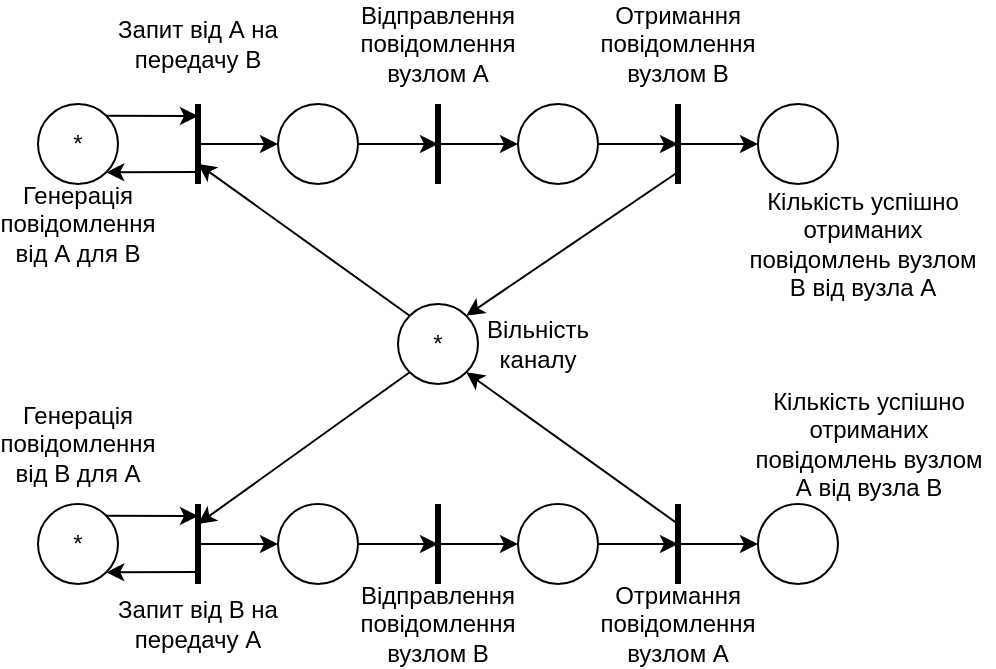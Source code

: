 <mxGraphModel dx="1075" dy="733" grid="1" gridSize="10" guides="1" tooltips="1" connect="1" arrows="1" fold="1" page="1" pageScale="1" pageWidth="850" pageHeight="1100" background="#ffffff"><root><mxCell id="0"/><mxCell id="1" parent="0"/><mxCell id="2" value="*" style="ellipse;whiteSpace=wrap;html=1;aspect=fixed;" parent="1" vertex="1"><mxGeometry x="90" y="80" width="40" height="40" as="geometry"/></mxCell><mxCell id="3" value="" style="endArrow=none;html=1;strokeWidth=3;" parent="1" edge="1"><mxGeometry width="50" height="50" relative="1" as="geometry"><mxPoint x="170" y="120" as="sourcePoint"/><mxPoint x="170" y="80" as="targetPoint"/></mxGeometry></mxCell><mxCell id="4" value="" style="endArrow=classic;html=1;exitX=1;exitY=0;" parent="1" source="2" edge="1"><mxGeometry width="50" height="50" relative="1" as="geometry"><mxPoint x="90" y="190" as="sourcePoint"/><mxPoint x="170" y="86" as="targetPoint"/></mxGeometry></mxCell><mxCell id="5" value="" style="endArrow=classic;html=1;entryX=1;entryY=1;" parent="1" target="2" edge="1"><mxGeometry width="50" height="50" relative="1" as="geometry"><mxPoint x="170" y="114" as="sourcePoint"/><mxPoint x="140" y="140" as="targetPoint"/></mxGeometry></mxCell><mxCell id="6" value="" style="endArrow=none;html=1;strokeWidth=3;" parent="1" edge="1"><mxGeometry width="50" height="50" relative="1" as="geometry"><mxPoint x="290" y="120" as="sourcePoint"/><mxPoint x="290" y="80" as="targetPoint"/></mxGeometry></mxCell><mxCell id="7" value="" style="endArrow=none;html=1;strokeWidth=3;" parent="1" edge="1"><mxGeometry width="50" height="50" relative="1" as="geometry"><mxPoint x="410" y="120" as="sourcePoint"/><mxPoint x="410" y="80" as="targetPoint"/></mxGeometry></mxCell><mxCell id="8" value="" style="ellipse;whiteSpace=wrap;html=1;aspect=fixed;" parent="1" vertex="1"><mxGeometry x="210" y="80" width="40" height="40" as="geometry"/></mxCell><mxCell id="9" value="" style="ellipse;whiteSpace=wrap;html=1;aspect=fixed;" parent="1" vertex="1"><mxGeometry x="330" y="80" width="40" height="40" as="geometry"/></mxCell><mxCell id="10" value="" style="ellipse;whiteSpace=wrap;html=1;aspect=fixed;" parent="1" vertex="1"><mxGeometry x="450" y="80" width="40" height="40" as="geometry"/></mxCell><mxCell id="20" value="" style="endArrow=classic;html=1;strokeWidth=1;entryX=0;entryY=0.5;" parent="1" target="8" edge="1"><mxGeometry width="50" height="50" relative="1" as="geometry"><mxPoint x="170" y="100" as="sourcePoint"/><mxPoint x="140" y="140" as="targetPoint"/></mxGeometry></mxCell><mxCell id="21" value="" style="endArrow=classic;html=1;strokeWidth=1;exitX=1;exitY=0.5;" parent="1" source="8" edge="1"><mxGeometry width="50" height="50" relative="1" as="geometry"><mxPoint x="85" y="190" as="sourcePoint"/><mxPoint x="290" y="100" as="targetPoint"/></mxGeometry></mxCell><mxCell id="22" value="" style="endArrow=classic;html=1;strokeWidth=1;entryX=0;entryY=0.5;" parent="1" target="9" edge="1"><mxGeometry width="50" height="50" relative="1" as="geometry"><mxPoint x="290" y="100" as="sourcePoint"/><mxPoint x="140" y="140" as="targetPoint"/></mxGeometry></mxCell><mxCell id="23" value="" style="endArrow=classic;html=1;strokeWidth=1;exitX=1;exitY=0.5;" parent="1" source="9" edge="1"><mxGeometry width="50" height="50" relative="1" as="geometry"><mxPoint x="90" y="190" as="sourcePoint"/><mxPoint x="410" y="100" as="targetPoint"/></mxGeometry></mxCell><mxCell id="24" value="" style="endArrow=classic;html=1;strokeWidth=1;entryX=0;entryY=0.5;" parent="1" target="10" edge="1"><mxGeometry width="50" height="50" relative="1" as="geometry"><mxPoint x="410" y="100" as="sourcePoint"/><mxPoint x="140" y="140" as="targetPoint"/></mxGeometry></mxCell><mxCell id="25" value="Генерація повідомлення від А для В" style="text;html=1;strokeColor=none;fillColor=none;align=center;verticalAlign=middle;whiteSpace=wrap;rounded=0;" parent="1" vertex="1"><mxGeometry x="90" y="130" width="40" height="20" as="geometry"/></mxCell><mxCell id="26" value="Запит від А на передачу В" style="text;html=1;strokeColor=none;fillColor=none;align=center;verticalAlign=middle;whiteSpace=wrap;rounded=0;" parent="1" vertex="1"><mxGeometry x="120" y="40" width="100" height="20" as="geometry"/></mxCell><mxCell id="27" value="Відправлення повідомлення вузлом А" style="text;html=1;strokeColor=none;fillColor=none;align=center;verticalAlign=middle;whiteSpace=wrap;rounded=0;" parent="1" vertex="1"><mxGeometry x="270" y="40" width="40" height="20" as="geometry"/></mxCell><mxCell id="28" value="Отримання повідомлення вузлом В" style="text;html=1;strokeColor=none;fillColor=none;align=center;verticalAlign=middle;whiteSpace=wrap;rounded=0;" parent="1" vertex="1"><mxGeometry x="390" y="40" width="40" height="20" as="geometry"/></mxCell><mxCell id="29" value="Кількість успішно отриманих повідомлень вузлом В від вузла А" style="text;html=1;strokeColor=none;fillColor=none;align=center;verticalAlign=middle;whiteSpace=wrap;rounded=0;" parent="1" vertex="1"><mxGeometry x="440" y="140" width="125" height="20" as="geometry"/></mxCell><mxCell id="30" value="*" style="ellipse;whiteSpace=wrap;html=1;aspect=fixed;" parent="1" vertex="1"><mxGeometry x="90" y="280" width="40" height="40" as="geometry"/></mxCell><mxCell id="31" value="" style="endArrow=none;html=1;strokeWidth=3;" parent="1" edge="1"><mxGeometry width="50" height="50" relative="1" as="geometry"><mxPoint x="170" y="320" as="sourcePoint"/><mxPoint x="170" y="280" as="targetPoint"/></mxGeometry></mxCell><mxCell id="32" value="" style="endArrow=classic;html=1;exitX=1;exitY=0;" parent="1" source="30" edge="1"><mxGeometry width="50" height="50" relative="1" as="geometry"><mxPoint x="90" y="390" as="sourcePoint"/><mxPoint x="170" y="286" as="targetPoint"/></mxGeometry></mxCell><mxCell id="33" value="" style="endArrow=classic;html=1;entryX=1;entryY=1;" parent="1" target="30" edge="1"><mxGeometry width="50" height="50" relative="1" as="geometry"><mxPoint x="170" y="314" as="sourcePoint"/><mxPoint x="140" y="340" as="targetPoint"/></mxGeometry></mxCell><mxCell id="34" value="" style="endArrow=none;html=1;strokeWidth=3;" parent="1" edge="1"><mxGeometry width="50" height="50" relative="1" as="geometry"><mxPoint x="290" y="320" as="sourcePoint"/><mxPoint x="290" y="280" as="targetPoint"/></mxGeometry></mxCell><mxCell id="35" value="" style="endArrow=none;html=1;strokeWidth=3;" parent="1" edge="1"><mxGeometry width="50" height="50" relative="1" as="geometry"><mxPoint x="410" y="320" as="sourcePoint"/><mxPoint x="410" y="280" as="targetPoint"/></mxGeometry></mxCell><mxCell id="36" value="" style="ellipse;whiteSpace=wrap;html=1;aspect=fixed;" parent="1" vertex="1"><mxGeometry x="210" y="280" width="40" height="40" as="geometry"/></mxCell><mxCell id="37" value="" style="ellipse;whiteSpace=wrap;html=1;aspect=fixed;" parent="1" vertex="1"><mxGeometry x="330" y="280" width="40" height="40" as="geometry"/></mxCell><mxCell id="38" value="" style="ellipse;whiteSpace=wrap;html=1;aspect=fixed;" parent="1" vertex="1"><mxGeometry x="450" y="280" width="40" height="40" as="geometry"/></mxCell><mxCell id="39" value="" style="endArrow=classic;html=1;strokeWidth=1;entryX=0;entryY=0.5;" parent="1" target="36" edge="1"><mxGeometry width="50" height="50" relative="1" as="geometry"><mxPoint x="170" y="300" as="sourcePoint"/><mxPoint x="140" y="340" as="targetPoint"/></mxGeometry></mxCell><mxCell id="40" value="" style="endArrow=classic;html=1;strokeWidth=1;exitX=1;exitY=0.5;" parent="1" source="36" edge="1"><mxGeometry width="50" height="50" relative="1" as="geometry"><mxPoint x="85" y="390" as="sourcePoint"/><mxPoint x="290" y="300" as="targetPoint"/></mxGeometry></mxCell><mxCell id="41" value="" style="endArrow=classic;html=1;strokeWidth=1;entryX=0;entryY=0.5;" parent="1" target="37" edge="1"><mxGeometry width="50" height="50" relative="1" as="geometry"><mxPoint x="290" y="300" as="sourcePoint"/><mxPoint x="140" y="340" as="targetPoint"/></mxGeometry></mxCell><mxCell id="42" value="" style="endArrow=classic;html=1;strokeWidth=1;exitX=1;exitY=0.5;" parent="1" source="37" edge="1"><mxGeometry width="50" height="50" relative="1" as="geometry"><mxPoint x="90" y="390" as="sourcePoint"/><mxPoint x="410" y="300" as="targetPoint"/></mxGeometry></mxCell><mxCell id="43" value="" style="endArrow=classic;html=1;strokeWidth=1;entryX=0;entryY=0.5;" parent="1" target="38" edge="1"><mxGeometry width="50" height="50" relative="1" as="geometry"><mxPoint x="410" y="300" as="sourcePoint"/><mxPoint x="140" y="340" as="targetPoint"/></mxGeometry></mxCell><mxCell id="44" value="Генерація повідомлення від В для А" style="text;html=1;strokeColor=none;fillColor=none;align=center;verticalAlign=middle;whiteSpace=wrap;rounded=0;" parent="1" vertex="1"><mxGeometry x="90" y="240" width="40" height="20" as="geometry"/></mxCell><mxCell id="45" value="Запит від В на передачу А" style="text;html=1;strokeColor=none;fillColor=none;align=center;verticalAlign=middle;whiteSpace=wrap;rounded=0;" parent="1" vertex="1"><mxGeometry x="120" y="330" width="100" height="20" as="geometry"/></mxCell><mxCell id="46" value="Відправлення повідомлення вузлом В" style="text;html=1;strokeColor=none;fillColor=none;align=center;verticalAlign=middle;whiteSpace=wrap;rounded=0;" parent="1" vertex="1"><mxGeometry x="270" y="330" width="40" height="20" as="geometry"/></mxCell><mxCell id="47" value="Отримання повідомлення вузлом А" style="text;html=1;strokeColor=none;fillColor=none;align=center;verticalAlign=middle;whiteSpace=wrap;rounded=0;" parent="1" vertex="1"><mxGeometry x="390" y="330" width="40" height="20" as="geometry"/></mxCell><mxCell id="48" value="Кількість успішно отриманих повідомлень вузлом А від вузла В" style="text;html=1;strokeColor=none;fillColor=none;align=center;verticalAlign=middle;whiteSpace=wrap;rounded=0;" parent="1" vertex="1"><mxGeometry x="443" y="240" width="125" height="20" as="geometry"/></mxCell><mxCell id="51" value="*" style="ellipse;whiteSpace=wrap;html=1;aspect=fixed;" parent="1" vertex="1"><mxGeometry x="270" y="180" width="40" height="40" as="geometry"/></mxCell><mxCell id="53" value="" style="endArrow=classic;html=1;strokeWidth=1;exitX=0;exitY=0;" parent="1" source="51" edge="1"><mxGeometry width="50" height="50" relative="1" as="geometry"><mxPoint x="70" y="430" as="sourcePoint"/><mxPoint x="170" y="110" as="targetPoint"/></mxGeometry></mxCell><mxCell id="54" value="" style="endArrow=classic;html=1;strokeWidth=1;exitX=0;exitY=1;" parent="1" source="51" edge="1"><mxGeometry width="50" height="50" relative="1" as="geometry"><mxPoint x="70" y="430" as="sourcePoint"/><mxPoint x="170" y="290" as="targetPoint"/></mxGeometry></mxCell><mxCell id="55" value="" style="endArrow=classic;html=1;strokeWidth=1;entryX=1;entryY=1;" parent="1" target="51" edge="1"><mxGeometry width="50" height="50" relative="1" as="geometry"><mxPoint x="410" y="290" as="sourcePoint"/><mxPoint x="120" y="380" as="targetPoint"/></mxGeometry></mxCell><mxCell id="56" value="" style="endArrow=classic;html=1;strokeWidth=1;entryX=1;entryY=0;" parent="1" target="51" edge="1"><mxGeometry width="50" height="50" relative="1" as="geometry"><mxPoint x="410" y="114" as="sourcePoint"/><mxPoint x="120" y="380" as="targetPoint"/></mxGeometry></mxCell><mxCell id="57" value="Вільність каналу" style="text;html=1;strokeColor=none;fillColor=none;align=center;verticalAlign=middle;whiteSpace=wrap;rounded=0;" parent="1" vertex="1"><mxGeometry x="320" y="190" width="40" height="20" as="geometry"/></mxCell></root></mxGraphModel>
